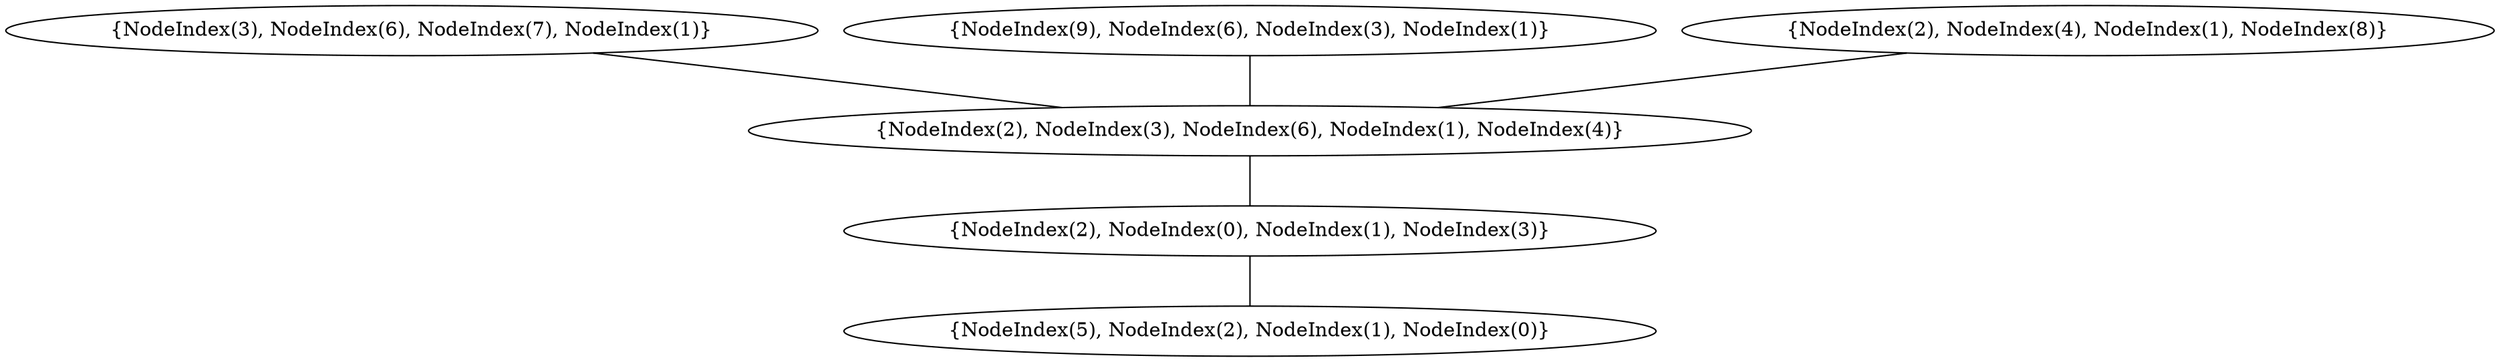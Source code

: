 graph {
    0 [ label = "{NodeIndex(5), NodeIndex(2), NodeIndex(1), NodeIndex(0)}" ]
    1 [ label = "{NodeIndex(2), NodeIndex(0), NodeIndex(1), NodeIndex(3)}" ]
    2 [ label = "{NodeIndex(2), NodeIndex(3), NodeIndex(6), NodeIndex(1), NodeIndex(4)}" ]
    3 [ label = "{NodeIndex(3), NodeIndex(6), NodeIndex(7), NodeIndex(1)}" ]
    4 [ label = "{NodeIndex(9), NodeIndex(6), NodeIndex(3), NodeIndex(1)}" ]
    5 [ label = "{NodeIndex(2), NodeIndex(4), NodeIndex(1), NodeIndex(8)}" ]
    3 -- 2 [ ]
    4 -- 2 [ ]
    1 -- 0 [ ]
    2 -- 1 [ ]
    5 -- 2 [ ]
}
